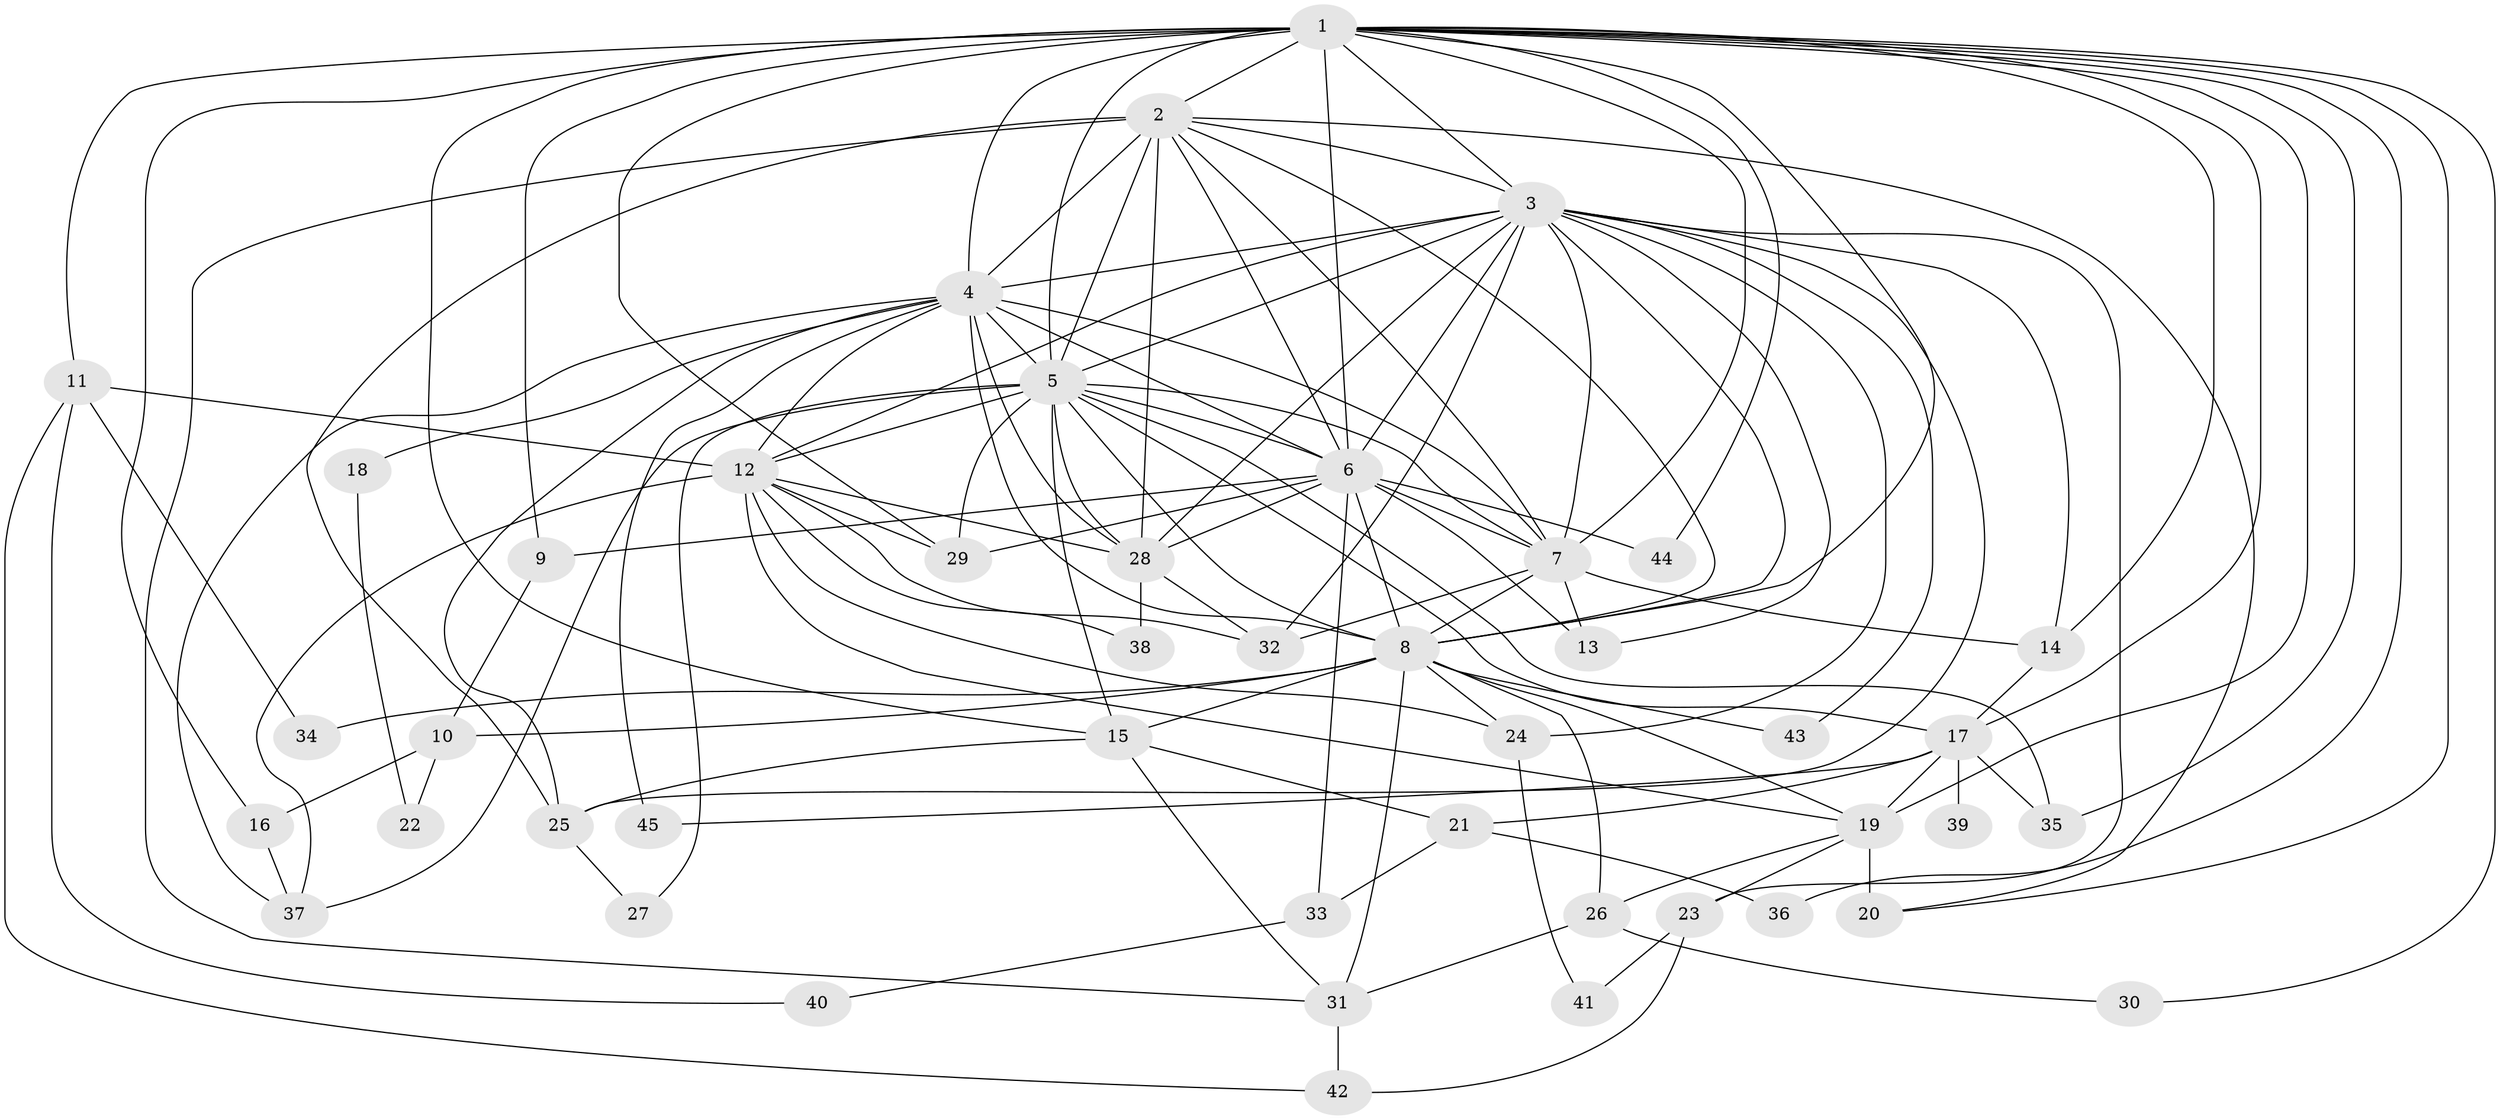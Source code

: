 // original degree distribution, {20: 0.02247191011235955, 18: 0.011235955056179775, 24: 0.011235955056179775, 16: 0.02247191011235955, 14: 0.02247191011235955, 17: 0.011235955056179775, 15: 0.011235955056179775, 3: 0.24719101123595505, 2: 0.4606741573033708, 4: 0.07865168539325842, 6: 0.033707865168539325, 8: 0.011235955056179775, 5: 0.0449438202247191, 10: 0.011235955056179775}
// Generated by graph-tools (version 1.1) at 2025/35/03/09/25 02:35:02]
// undirected, 45 vertices, 125 edges
graph export_dot {
graph [start="1"]
  node [color=gray90,style=filled];
  1;
  2;
  3;
  4;
  5;
  6;
  7;
  8;
  9;
  10;
  11;
  12;
  13;
  14;
  15;
  16;
  17;
  18;
  19;
  20;
  21;
  22;
  23;
  24;
  25;
  26;
  27;
  28;
  29;
  30;
  31;
  32;
  33;
  34;
  35;
  36;
  37;
  38;
  39;
  40;
  41;
  42;
  43;
  44;
  45;
  1 -- 2 [weight=2.0];
  1 -- 3 [weight=2.0];
  1 -- 4 [weight=3.0];
  1 -- 5 [weight=4.0];
  1 -- 6 [weight=2.0];
  1 -- 7 [weight=2.0];
  1 -- 8 [weight=2.0];
  1 -- 9 [weight=1.0];
  1 -- 11 [weight=1.0];
  1 -- 14 [weight=1.0];
  1 -- 15 [weight=1.0];
  1 -- 16 [weight=1.0];
  1 -- 17 [weight=2.0];
  1 -- 19 [weight=1.0];
  1 -- 20 [weight=1.0];
  1 -- 29 [weight=1.0];
  1 -- 30 [weight=1.0];
  1 -- 35 [weight=1.0];
  1 -- 36 [weight=1.0];
  1 -- 44 [weight=1.0];
  2 -- 3 [weight=2.0];
  2 -- 4 [weight=5.0];
  2 -- 5 [weight=2.0];
  2 -- 6 [weight=1.0];
  2 -- 7 [weight=1.0];
  2 -- 8 [weight=1.0];
  2 -- 20 [weight=1.0];
  2 -- 25 [weight=1.0];
  2 -- 28 [weight=1.0];
  2 -- 31 [weight=1.0];
  3 -- 4 [weight=1.0];
  3 -- 5 [weight=3.0];
  3 -- 6 [weight=2.0];
  3 -- 7 [weight=2.0];
  3 -- 8 [weight=2.0];
  3 -- 12 [weight=1.0];
  3 -- 13 [weight=1.0];
  3 -- 14 [weight=1.0];
  3 -- 23 [weight=1.0];
  3 -- 24 [weight=1.0];
  3 -- 25 [weight=1.0];
  3 -- 28 [weight=1.0];
  3 -- 32 [weight=1.0];
  3 -- 43 [weight=1.0];
  4 -- 5 [weight=2.0];
  4 -- 6 [weight=2.0];
  4 -- 7 [weight=1.0];
  4 -- 8 [weight=1.0];
  4 -- 12 [weight=1.0];
  4 -- 18 [weight=1.0];
  4 -- 25 [weight=2.0];
  4 -- 28 [weight=1.0];
  4 -- 37 [weight=1.0];
  4 -- 45 [weight=1.0];
  5 -- 6 [weight=2.0];
  5 -- 7 [weight=2.0];
  5 -- 8 [weight=2.0];
  5 -- 12 [weight=2.0];
  5 -- 15 [weight=1.0];
  5 -- 17 [weight=1.0];
  5 -- 27 [weight=1.0];
  5 -- 28 [weight=1.0];
  5 -- 29 [weight=1.0];
  5 -- 35 [weight=1.0];
  5 -- 37 [weight=1.0];
  6 -- 7 [weight=1.0];
  6 -- 8 [weight=2.0];
  6 -- 9 [weight=1.0];
  6 -- 13 [weight=1.0];
  6 -- 28 [weight=1.0];
  6 -- 29 [weight=1.0];
  6 -- 33 [weight=1.0];
  6 -- 44 [weight=1.0];
  7 -- 8 [weight=1.0];
  7 -- 13 [weight=1.0];
  7 -- 14 [weight=1.0];
  7 -- 32 [weight=3.0];
  8 -- 10 [weight=1.0];
  8 -- 15 [weight=1.0];
  8 -- 19 [weight=1.0];
  8 -- 24 [weight=1.0];
  8 -- 26 [weight=1.0];
  8 -- 31 [weight=1.0];
  8 -- 34 [weight=1.0];
  8 -- 43 [weight=1.0];
  9 -- 10 [weight=1.0];
  10 -- 16 [weight=1.0];
  10 -- 22 [weight=1.0];
  11 -- 12 [weight=1.0];
  11 -- 34 [weight=1.0];
  11 -- 40 [weight=1.0];
  11 -- 42 [weight=1.0];
  12 -- 19 [weight=1.0];
  12 -- 24 [weight=1.0];
  12 -- 28 [weight=1.0];
  12 -- 29 [weight=1.0];
  12 -- 32 [weight=1.0];
  12 -- 37 [weight=1.0];
  12 -- 38 [weight=1.0];
  14 -- 17 [weight=1.0];
  15 -- 21 [weight=1.0];
  15 -- 25 [weight=1.0];
  15 -- 31 [weight=1.0];
  16 -- 37 [weight=1.0];
  17 -- 19 [weight=1.0];
  17 -- 21 [weight=1.0];
  17 -- 35 [weight=1.0];
  17 -- 39 [weight=1.0];
  17 -- 45 [weight=1.0];
  18 -- 22 [weight=1.0];
  19 -- 20 [weight=3.0];
  19 -- 23 [weight=1.0];
  19 -- 26 [weight=1.0];
  21 -- 33 [weight=1.0];
  21 -- 36 [weight=1.0];
  23 -- 41 [weight=1.0];
  23 -- 42 [weight=1.0];
  24 -- 41 [weight=1.0];
  25 -- 27 [weight=1.0];
  26 -- 30 [weight=1.0];
  26 -- 31 [weight=1.0];
  28 -- 32 [weight=1.0];
  28 -- 38 [weight=1.0];
  31 -- 42 [weight=1.0];
  33 -- 40 [weight=1.0];
}
